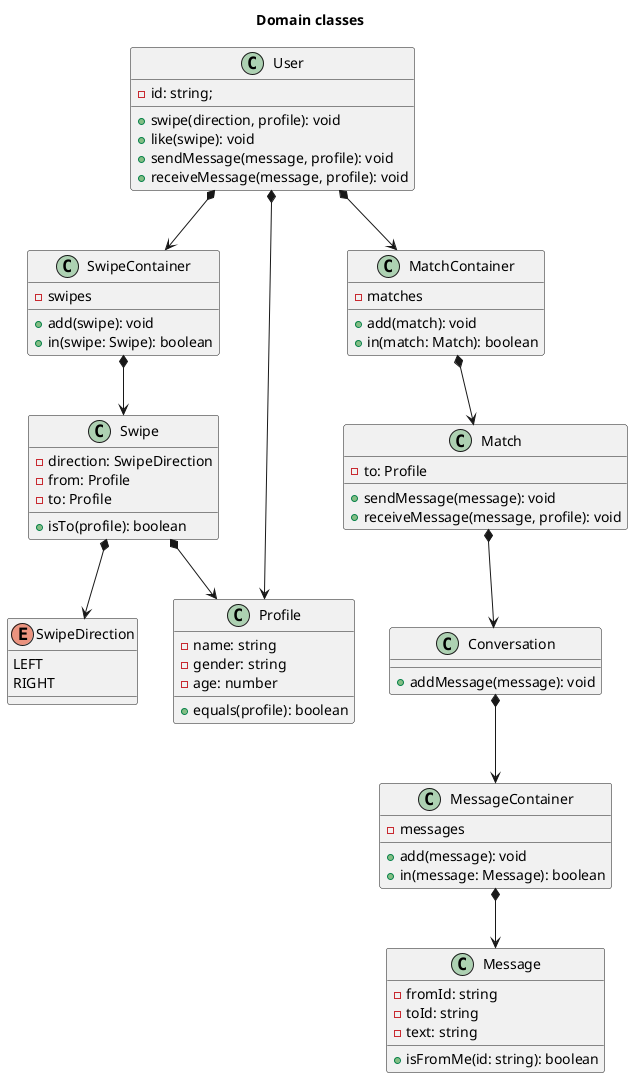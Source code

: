 @startuml Domain classes
title Domain classes

' enum SessionState {
'   INITIAL
'   SWIPING
'   CONVERSATION
'   PROFILE
'   MATCH_LIST
' }

' class Session {
'   state: SessionState
'   profile: Profile
' }

class User {
  - id: string;

  + swipe(direction, profile): void
  + like(swipe): void
  + sendMessage(message, profile): void
  + receiveMessage(message, profile): void
}

class SwipeContainer {
  - swipes

  + add(swipe): void
  + in(swipe: Swipe): boolean
}

class Swipe {
  - direction: SwipeDirection
  - from: Profile
  - to: Profile

  + isTo(profile): boolean
}

enum SwipeDirection {
  LEFT
  RIGHT
}

class Profile {
  - name: string
  - gender: string
  - age: number

  + equals(profile): boolean
}

class Conversation {
  + addMessage(message): void
}

class MessageContainer {
  - messages

  + add(message): void
  + in(message: Message): boolean
}

class Message {
  - fromId: string
  - toId: string
  - text: string

  + isFromMe(id: string): boolean
}

class MatchContainer {
  - matches

  + add(match): void
  + in(match: Match): boolean
}

class Match {
  - to: Profile

  + sendMessage(message): void
  + receiveMessage(message, profile): void
}


User *--> Profile
User *--> SwipeContainer
SwipeContainer *--> Swipe
User *--> MatchContainer
MatchContainer *--> Match
Match *--> Conversation
Conversation *--> MessageContainer
MessageContainer *--> Message

Swipe *--> Profile
Swipe *--> SwipeDirection


@enduml
